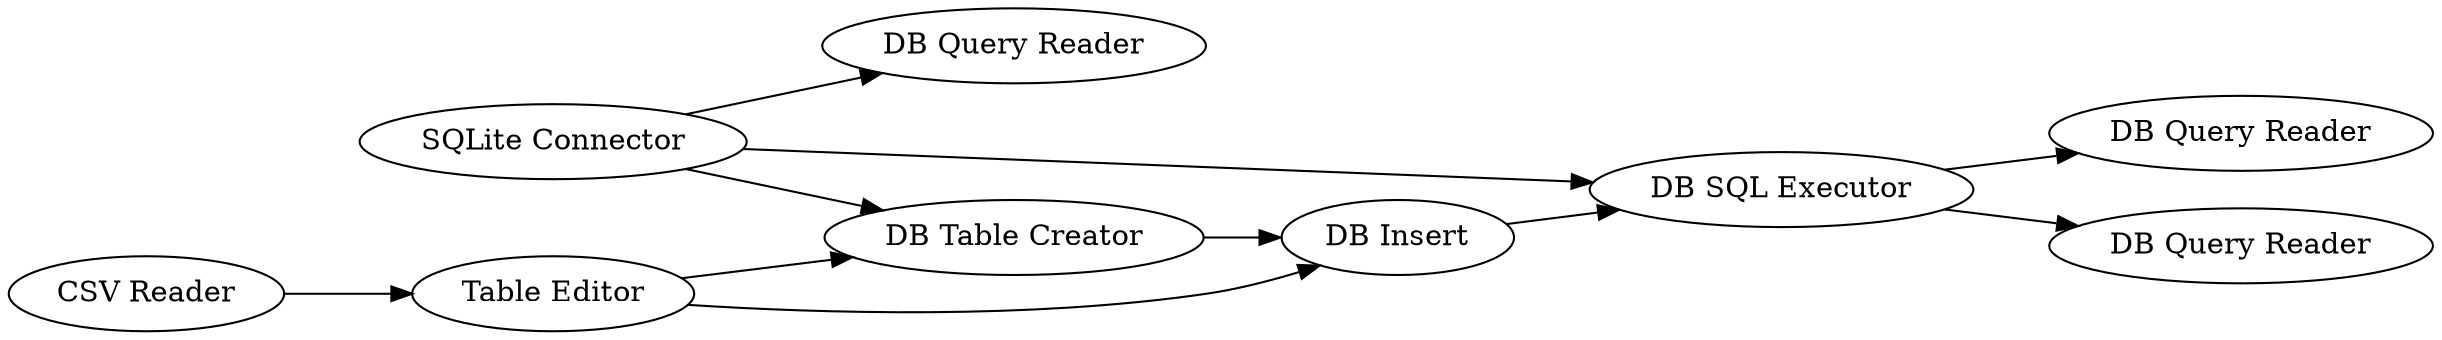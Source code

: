 digraph {
	4 [label="SQLite Connector"]
	17 [label="DB Query Reader"]
	343 [label="DB SQL Executor"]
	344 [label="CSV Reader"]
	348 [label="DB Insert"]
	351 [label="Table Editor"]
	353 [label="DB Table Creator"]
	354 [label="DB Query Reader"]
	355 [label="DB Query Reader"]
	4 -> 343
	4 -> 17
	4 -> 353
	343 -> 355
	343 -> 354
	344 -> 351
	348 -> 343
	351 -> 348
	351 -> 353
	353 -> 348
	rankdir=LR
}
